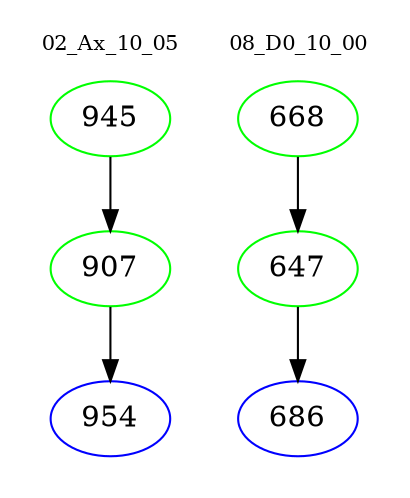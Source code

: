digraph{
subgraph cluster_0 {
color = white
label = "02_Ax_10_05";
fontsize=10;
T0_945 [label="945", color="green"]
T0_945 -> T0_907 [color="black"]
T0_907 [label="907", color="green"]
T0_907 -> T0_954 [color="black"]
T0_954 [label="954", color="blue"]
}
subgraph cluster_1 {
color = white
label = "08_D0_10_00";
fontsize=10;
T1_668 [label="668", color="green"]
T1_668 -> T1_647 [color="black"]
T1_647 [label="647", color="green"]
T1_647 -> T1_686 [color="black"]
T1_686 [label="686", color="blue"]
}
}

